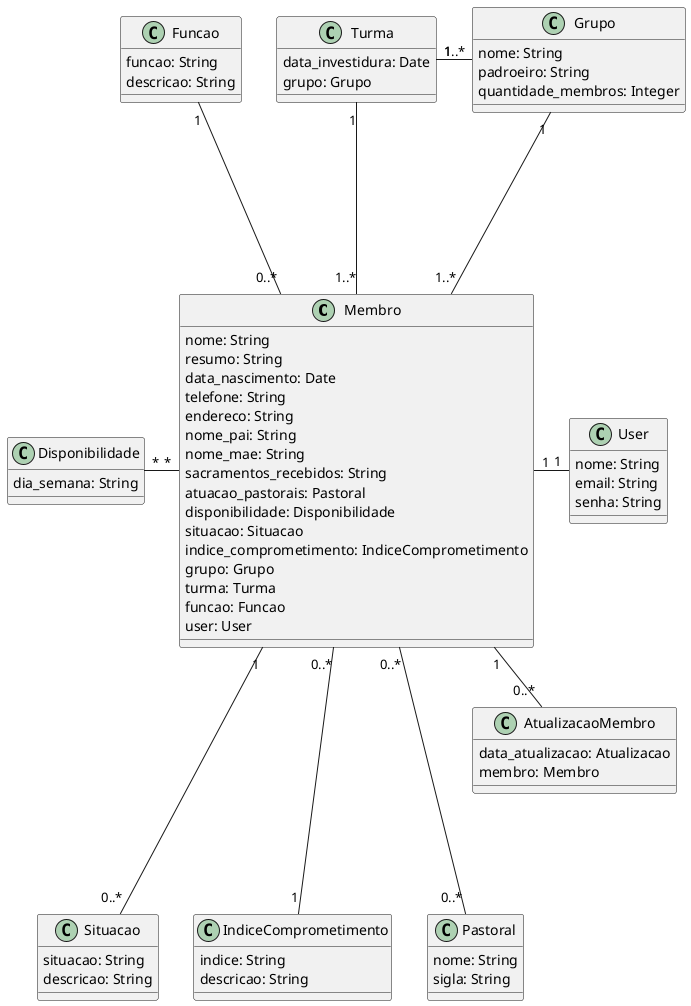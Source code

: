 @startuml
class Membro {
  nome: String
  resumo: String
  data_nascimento: Date
  telefone: String
  endereco: String
  nome_pai: String
  nome_mae: String
  sacramentos_recebidos: String
  atuacao_pastorais: Pastoral
  disponibilidade: Disponibilidade
  situacao: Situacao
  indice_comprometimento: IndiceComprometimento
  grupo: Grupo
  turma: Turma
  funcao: Funcao
  user: User
}

class Grupo {
  nome: String
  padroeiro: String
  quantidade_membros: Integer
}

class Turma {
  data_investidura: Date
  grupo: Grupo
}

class Funcao{
	funcao: String
	descricao: String
}

class Disponibilidade{
	dia_semana: String
}

class Situacao{
	situacao: String
	descricao: String
}

class IndiceComprometimento{
	indice: String
	descricao: String
}

class Pastoral{
	nome: String
	sigla: String
}

class User {
	nome: String
	email: String
	senha: String
}	

class AtualizacaoMembro{
	data_atualizacao: Atualizacao
	membro: Membro
}

Membro "1..*" --up-- "1" Grupo
Membro "1..*" --up-- "1" Turma
Membro "0..*" --up-- "1" Funcao
Membro "*"-left- "*" Disponibilidade
Membro "1" --down-- "0..*" Situacao
Membro "0..*" --down-- "1" IndiceComprometimento
Membro "1" -right- "1" User
Membro "1" -down- "0..*" AtualizacaoMembro
Membro "0..*" --down-- "0..*" Pastoral
Turma "1" --right-- "1..*" Grupo

@enduml